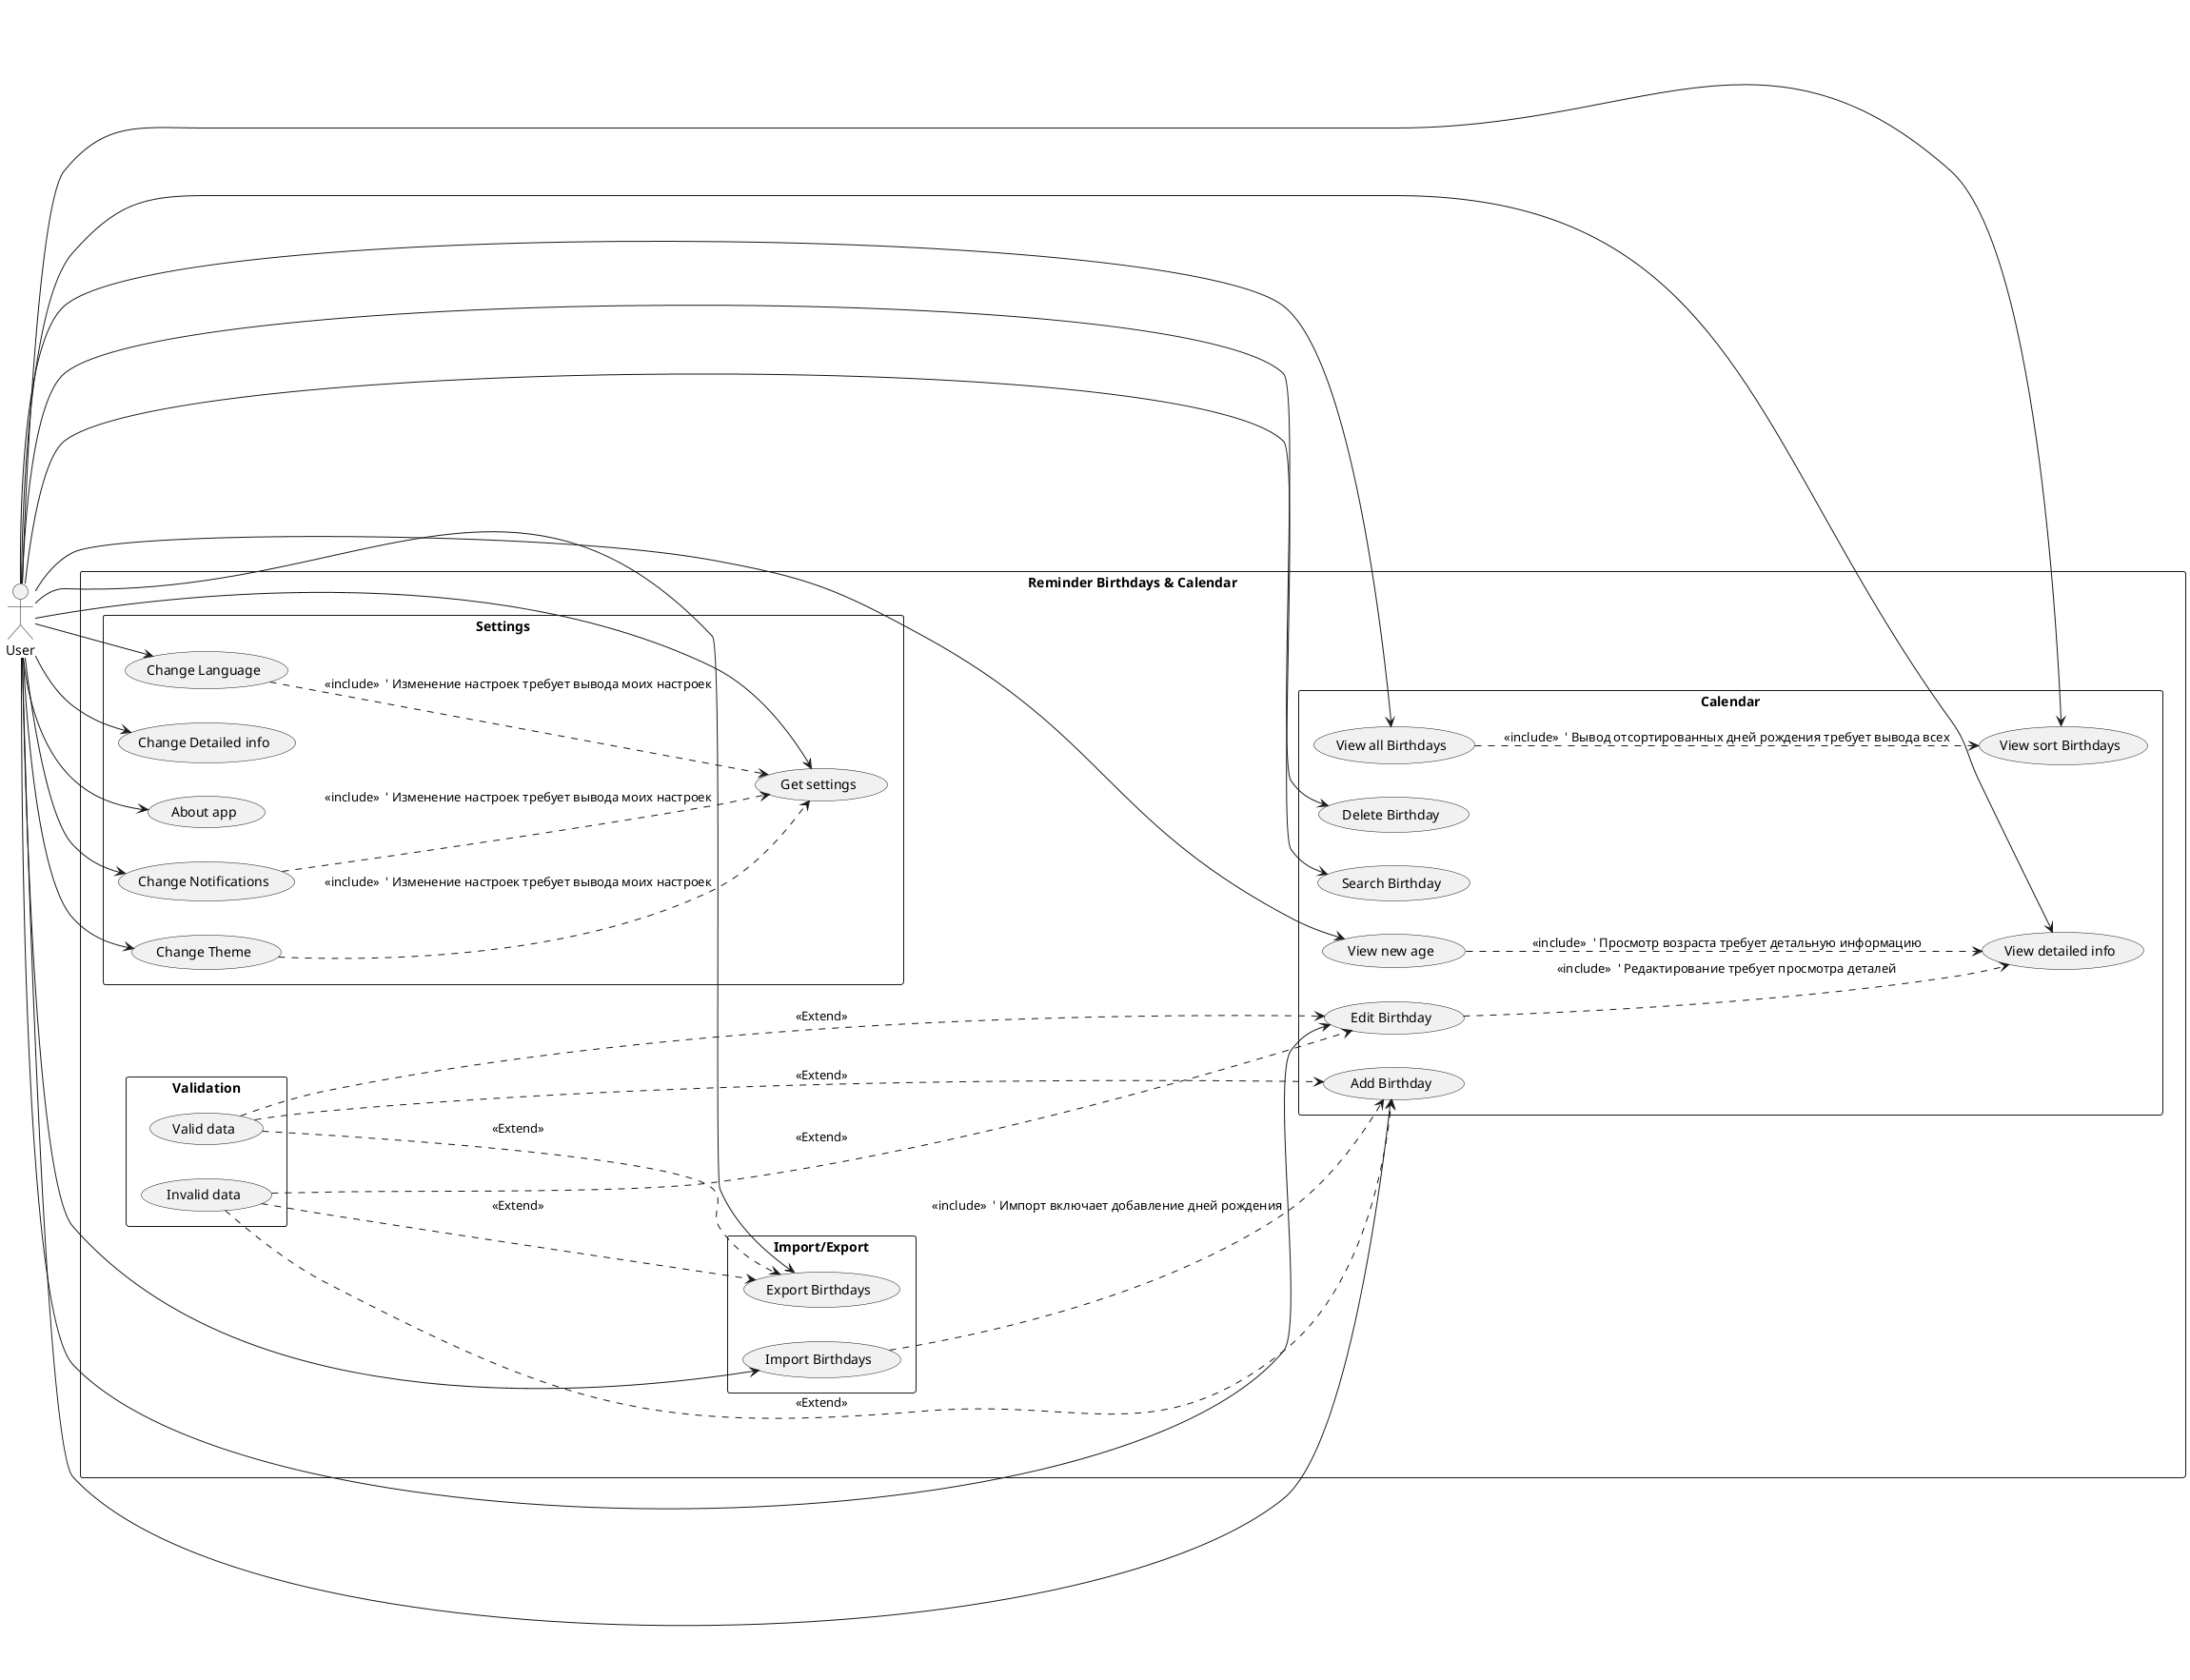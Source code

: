 @startuml

left to right direction

actor User

rectangle "Reminder Birthdays & Calendar" {
    rectangle "Calendar" {
        usecase "View all Birthdays" as UC1
        usecase "View sort Birthdays" as UC2
        usecase "Search Birthday" as UC3
        usecase "View new age" as UC4
        usecase "View detailed info" as UC5
        usecase "Add Birthday" as UC6
        usecase "Edit Birthday" as UC7
        usecase "Delete Birthday" as UC8
    }

    rectangle "Import/Export" {
        usecase "Import Birthdays" as UC9
        usecase "Export Birthdays" as UC10
    }

    rectangle "Settings" {
        usecase "Change Notifications" as UC11
        usecase "Change Theme" as UC12
        usecase "Change Language" as UC13
        usecase "Change Detailed info" as UC14
        usecase "About app" as UC15
        usecase "Get settings" as UC16
    }

    rectangle "Validation" {
        usecase "Valid data" as UC17
        usecase "Invalid data" as UC18
    }
}

User --> UC1
User --> UC2
User --> UC3
User --> UC4
User --> UC5
User --> UC6
User --> UC7
User --> UC8
User --> UC9
User --> UC10
User --> UC11
User --> UC12
User --> UC13
User --> UC14
User --> UC15
User --> UC16

' Включение зависимых вариантов использования
UC1 ..> UC2 : <<include>>  ' Вывод отсортированных дней рождения требует вывода всех
UC4 ..> UC5 : <<include>>  ' Просмотр возраста требует детальную информацию
UC7 ..> UC5 : <<include>>  ' Редактирование требует просмотра деталей
UC9 ..> UC6 : <<include>>  ' Импорт включает добавление дней рождения

UC11 ..> UC16 : <<include>>  ' Изменение настроек требует вывода моих настроек
UC12 ..> UC16 : <<include>>  ' Изменение настроек требует вывода моих настроек
UC13 ..> UC16 : <<include>>  ' Изменение настроек требует вывода моих настроек

UC17 ..> UC6 : <<Extend>>
UC18 ..> UC6 : <<Extend>>

UC17 ..> UC7 : <<Extend>>
UC18 ..> UC7 : <<Extend>>

UC17 ..> UC10 : <<Extend>>
UC18 ..> UC10 : <<Extend>>

@enduml